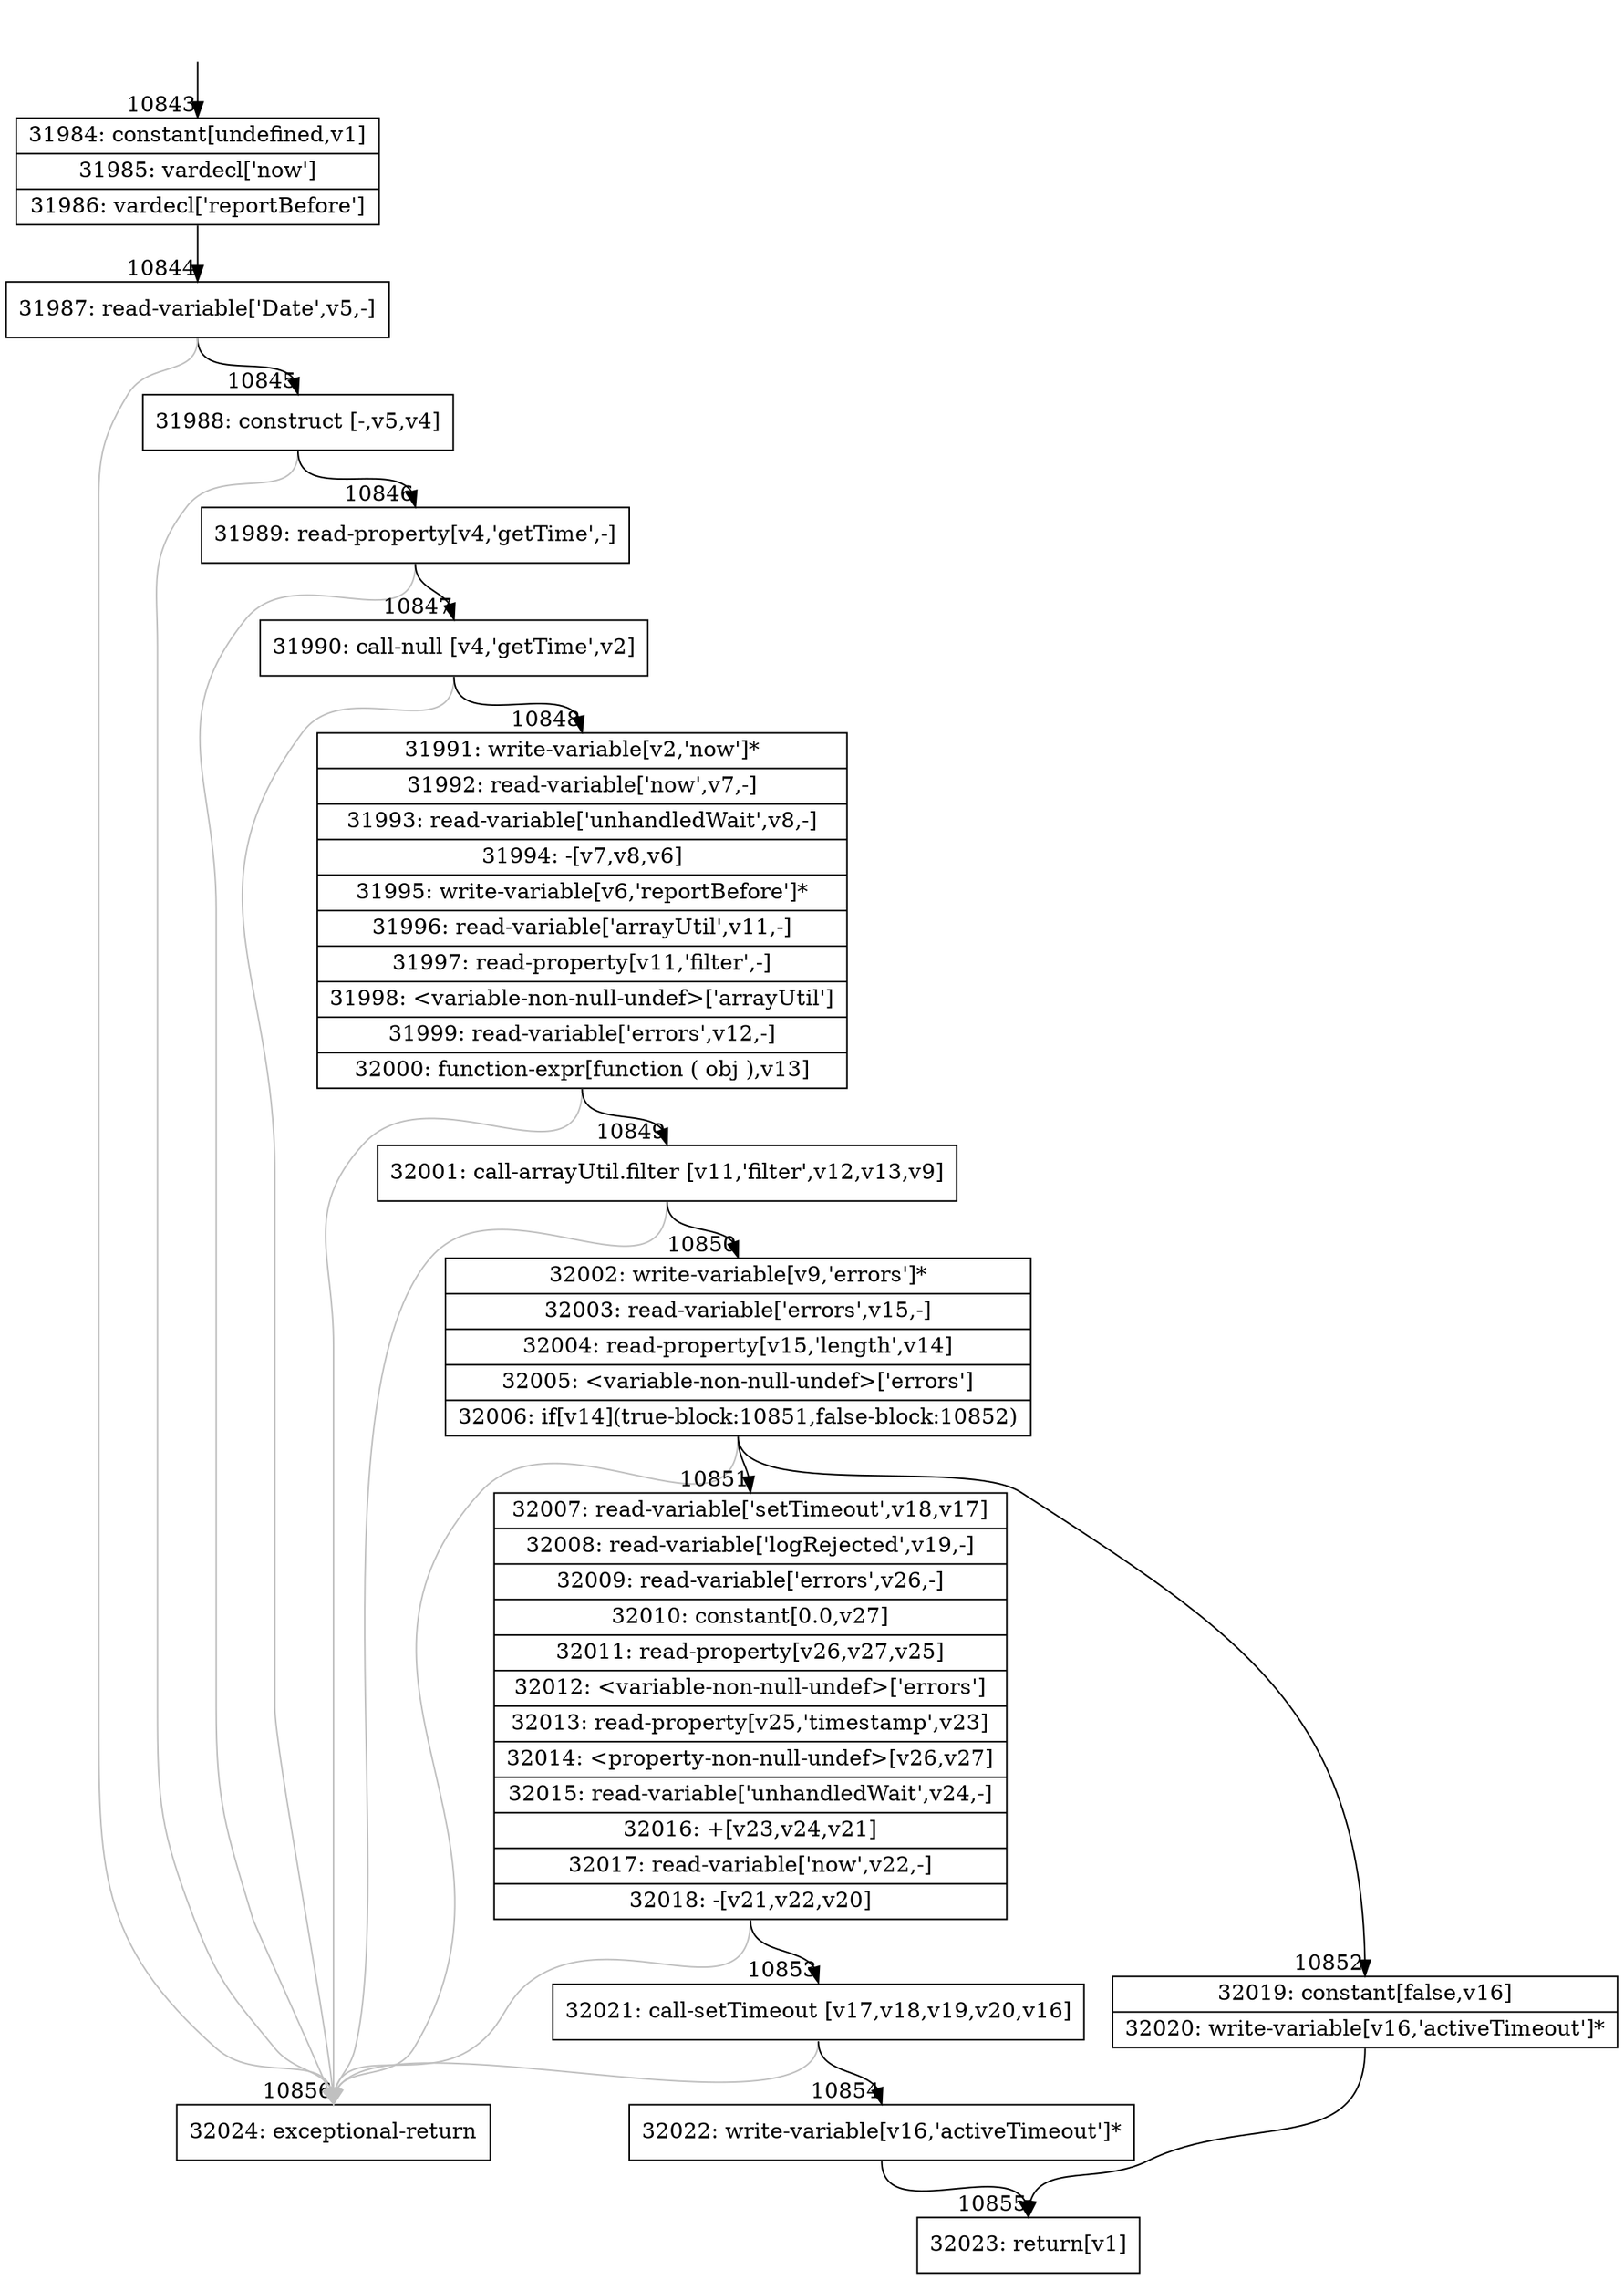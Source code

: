 digraph {
rankdir="TD"
BB_entry794[shape=none,label=""];
BB_entry794 -> BB10843 [tailport=s, headport=n, headlabel="    10843"]
BB10843 [shape=record label="{31984: constant[undefined,v1]|31985: vardecl['now']|31986: vardecl['reportBefore']}" ] 
BB10843 -> BB10844 [tailport=s, headport=n, headlabel="      10844"]
BB10844 [shape=record label="{31987: read-variable['Date',v5,-]}" ] 
BB10844 -> BB10845 [tailport=s, headport=n, headlabel="      10845"]
BB10844 -> BB10856 [tailport=s, headport=n, color=gray, headlabel="      10856"]
BB10845 [shape=record label="{31988: construct [-,v5,v4]}" ] 
BB10845 -> BB10846 [tailport=s, headport=n, headlabel="      10846"]
BB10845 -> BB10856 [tailport=s, headport=n, color=gray]
BB10846 [shape=record label="{31989: read-property[v4,'getTime',-]}" ] 
BB10846 -> BB10847 [tailport=s, headport=n, headlabel="      10847"]
BB10846 -> BB10856 [tailport=s, headport=n, color=gray]
BB10847 [shape=record label="{31990: call-null [v4,'getTime',v2]}" ] 
BB10847 -> BB10848 [tailport=s, headport=n, headlabel="      10848"]
BB10847 -> BB10856 [tailport=s, headport=n, color=gray]
BB10848 [shape=record label="{31991: write-variable[v2,'now']*|31992: read-variable['now',v7,-]|31993: read-variable['unhandledWait',v8,-]|31994: -[v7,v8,v6]|31995: write-variable[v6,'reportBefore']*|31996: read-variable['arrayUtil',v11,-]|31997: read-property[v11,'filter',-]|31998: \<variable-non-null-undef\>['arrayUtil']|31999: read-variable['errors',v12,-]|32000: function-expr[function ( obj ),v13]}" ] 
BB10848 -> BB10849 [tailport=s, headport=n, headlabel="      10849"]
BB10848 -> BB10856 [tailport=s, headport=n, color=gray]
BB10849 [shape=record label="{32001: call-arrayUtil.filter [v11,'filter',v12,v13,v9]}" ] 
BB10849 -> BB10850 [tailport=s, headport=n, headlabel="      10850"]
BB10849 -> BB10856 [tailport=s, headport=n, color=gray]
BB10850 [shape=record label="{32002: write-variable[v9,'errors']*|32003: read-variable['errors',v15,-]|32004: read-property[v15,'length',v14]|32005: \<variable-non-null-undef\>['errors']|32006: if[v14](true-block:10851,false-block:10852)}" ] 
BB10850 -> BB10851 [tailport=s, headport=n, headlabel="      10851"]
BB10850 -> BB10852 [tailport=s, headport=n, headlabel="      10852"]
BB10850 -> BB10856 [tailport=s, headport=n, color=gray]
BB10851 [shape=record label="{32007: read-variable['setTimeout',v18,v17]|32008: read-variable['logRejected',v19,-]|32009: read-variable['errors',v26,-]|32010: constant[0.0,v27]|32011: read-property[v26,v27,v25]|32012: \<variable-non-null-undef\>['errors']|32013: read-property[v25,'timestamp',v23]|32014: \<property-non-null-undef\>[v26,v27]|32015: read-variable['unhandledWait',v24,-]|32016: +[v23,v24,v21]|32017: read-variable['now',v22,-]|32018: -[v21,v22,v20]}" ] 
BB10851 -> BB10853 [tailport=s, headport=n, headlabel="      10853"]
BB10851 -> BB10856 [tailport=s, headport=n, color=gray]
BB10852 [shape=record label="{32019: constant[false,v16]|32020: write-variable[v16,'activeTimeout']*}" ] 
BB10852 -> BB10855 [tailport=s, headport=n, headlabel="      10855"]
BB10853 [shape=record label="{32021: call-setTimeout [v17,v18,v19,v20,v16]}" ] 
BB10853 -> BB10854 [tailport=s, headport=n, headlabel="      10854"]
BB10853 -> BB10856 [tailport=s, headport=n, color=gray]
BB10854 [shape=record label="{32022: write-variable[v16,'activeTimeout']*}" ] 
BB10854 -> BB10855 [tailport=s, headport=n]
BB10855 [shape=record label="{32023: return[v1]}" ] 
BB10856 [shape=record label="{32024: exceptional-return}" ] 
//#$~ 15292
}
